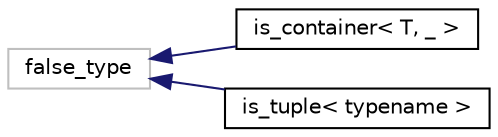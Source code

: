 digraph "Graphical Class Hierarchy"
{
 // LATEX_PDF_SIZE
  edge [fontname="Helvetica",fontsize="10",labelfontname="Helvetica",labelfontsize="10"];
  node [fontname="Helvetica",fontsize="10",shape=record];
  rankdir="LR";
  Node8 [label="false_type",height=0.2,width=0.4,color="grey75", fillcolor="white", style="filled",tooltip=" "];
  Node8 -> Node0 [dir="back",color="midnightblue",fontsize="10",style="solid",fontname="Helvetica"];
  Node0 [label="is_container\< T, _ \>",height=0.2,width=0.4,color="black", fillcolor="white", style="filled",URL="$structis__container.html",tooltip=" "];
  Node8 -> Node10 [dir="back",color="midnightblue",fontsize="10",style="solid",fontname="Helvetica"];
  Node10 [label="is_tuple\< typename \>",height=0.2,width=0.4,color="black", fillcolor="white", style="filled",URL="$structis__tuple.html",tooltip=" "];
}
